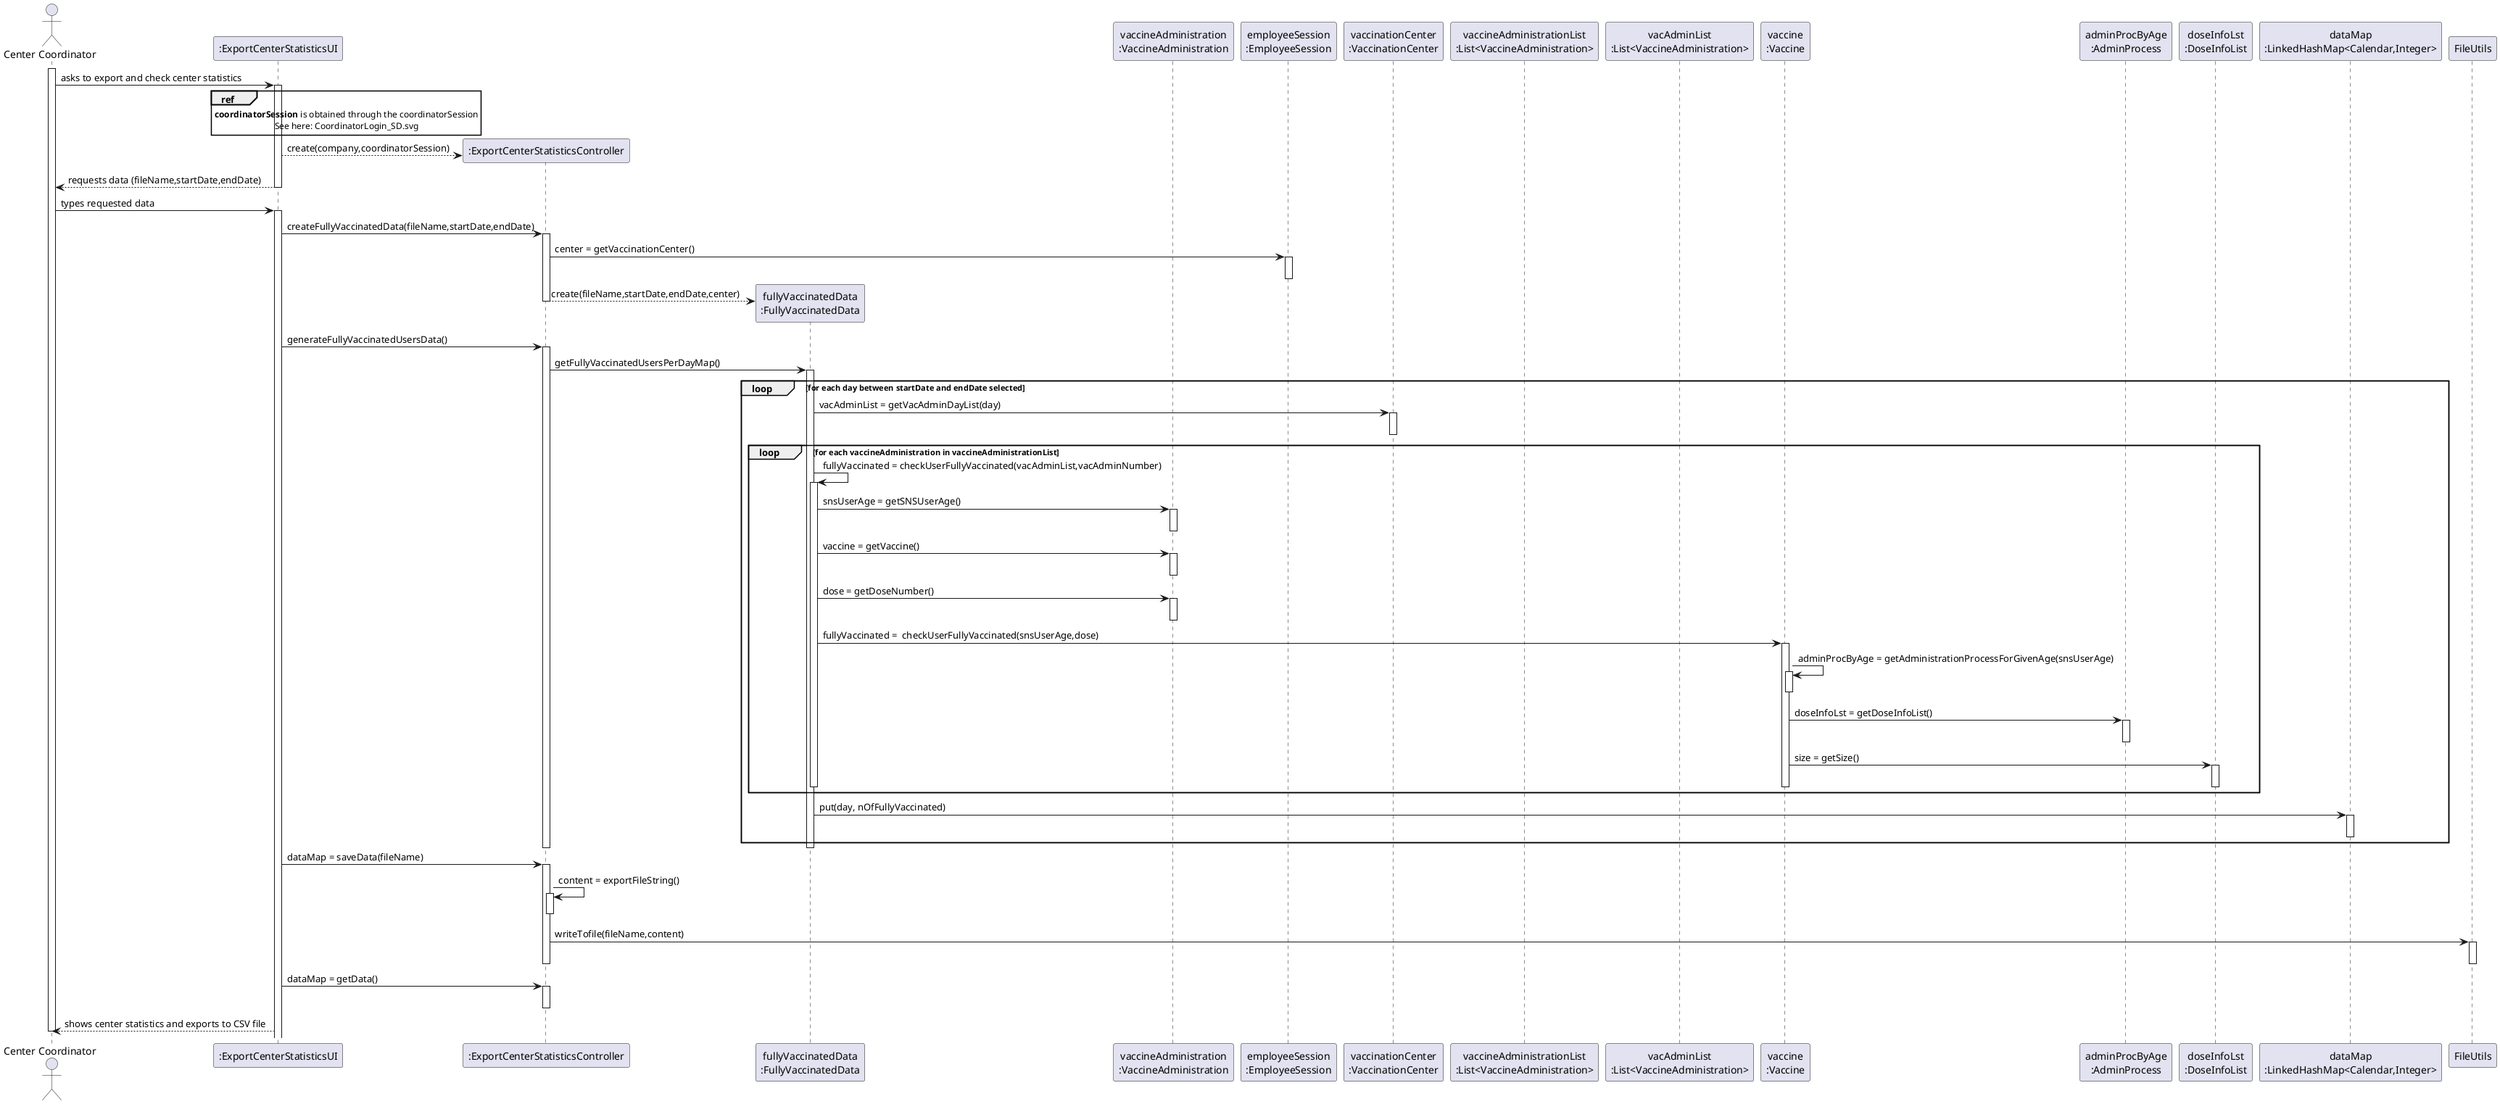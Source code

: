 @startuml US15_SD

actor "Center Coordinator" as COORDINATOR

participant ":ExportCenterStatisticsUI" as UI
participant ":ExportCenterStatisticsController" as CTRL
participant "fullyVaccinatedData\n:FullyVaccinatedData" as FULLYDATA
participant "vaccineAdministration\n:VaccineAdministration" as VACADMIN
participant "employeeSession\n:EmployeeSession" as EMPLOYEESESSION
participant "vaccinationCenter\n:VaccinationCenter" as CENTER
participant "vaccineAdministrationList\n:List<VaccineAdministration>" as VACADMINLIST
participant "vacAdminList\n:List<VaccineAdministration>" as VACDAYLIST
participant "vaccine\n:Vaccine" as VACCINE
participant "adminProcByAge\n:AdminProcess" as ADMINPROC
participant "doseInfoLst\n:DoseInfoList" as DI_LIST
participant "dataMap\n:LinkedHashMap<Calendar,Integer>" as MAP
participant "FileUtils" as FILEUTILS


activate COORDINATOR
COORDINATOR -> UI : asks to export and check center statistics
activate UI

ref over UI 
**coordinatorSession** is obtained through the coordinatorSession
See here: CoordinatorLogin_SD.svg
end ref

UI --> CTRL** : create(company,coordinatorSession)

UI --> COORDINATOR : requests data (fileName,startDate,endDate)
deactivate UI

COORDINATOR -> UI : types requested data
activate UI

UI -> CTRL : createFullyVaccinatedData(fileName,startDate,endDate)
activate CTRL

CTRL -> EMPLOYEESESSION : center = getVaccinationCenter()
activate EMPLOYEESESSION
deactivate EMPLOYEESESSION

CTRL --> FULLYDATA** : create(fileName,startDate,endDate,center)
deactivate CTRL

UI -> CTRL : generateFullyVaccinatedUsersData()
activate CTRL

CTRL -> FULLYDATA : getFullyVaccinatedUsersPerDayMap()
loop for each day between startDate and endDate selected
activate FULLYDATA

FULLYDATA -> CENTER : vacAdminList = getVacAdminDayList(day)
activate CENTER
deactivate CENTER

loop for each vaccineAdministration in vaccineAdministrationList

FULLYDATA -> FULLYDATA : fullyVaccinated = checkUserFullyVaccinated(vacAdminList,vacAdminNumber)
activate FULLYDATA

FULLYDATA -> VACADMIN :  snsUserAge = getSNSUserAge()
activate VACADMIN
deactivate VACADMIN

FULLYDATA -> VACADMIN : vaccine = getVaccine()
activate VACADMIN
deactivate VACADMIN

FULLYDATA -> VACADMIN : dose = getDoseNumber()
activate VACADMIN
deactivate VACADMIN

FULLYDATA -> VACCINE : fullyVaccinated =  checkUserFullyVaccinated(snsUserAge,dose)
activate VACCINE

VACCINE -> VACCINE : adminProcByAge = getAdministrationProcessForGivenAge(snsUserAge)
activate VACCINE
deactivate VACCINE

VACCINE -> ADMINPROC : doseInfoLst = getDoseInfoList()
activate ADMINPROC
deactivate ADMINPROC

VACCINE -> DI_LIST : size = getSize()
activate DI_LIST
deactivate DI_LIST
deactivate VACCINE
deactivate FULLYDATA
end

FULLYDATA -> MAP : put(day, nOfFullyVaccinated)
activate MAP
deactivate MAP

end

deactivate FULLYDATA
deactivate CTRL

UI -> CTRL : dataMap = saveData(fileName)
activate CTRL

CTRL -> CTRL : content = exportFileString()
activate CTRL
deactivate CTRL

CTRL -> FILEUTILS : writeTofile(fileName,content)
activate FILEUTILS
deactivate FILEUTILS

deactivate CTRL

UI -> CTRL : dataMap = getData()
activate CTRL
deactivate CTRL

UI --> COORDINATOR : shows center statistics and exports to CSV file

deactivate COORDINATOR 

@enduml